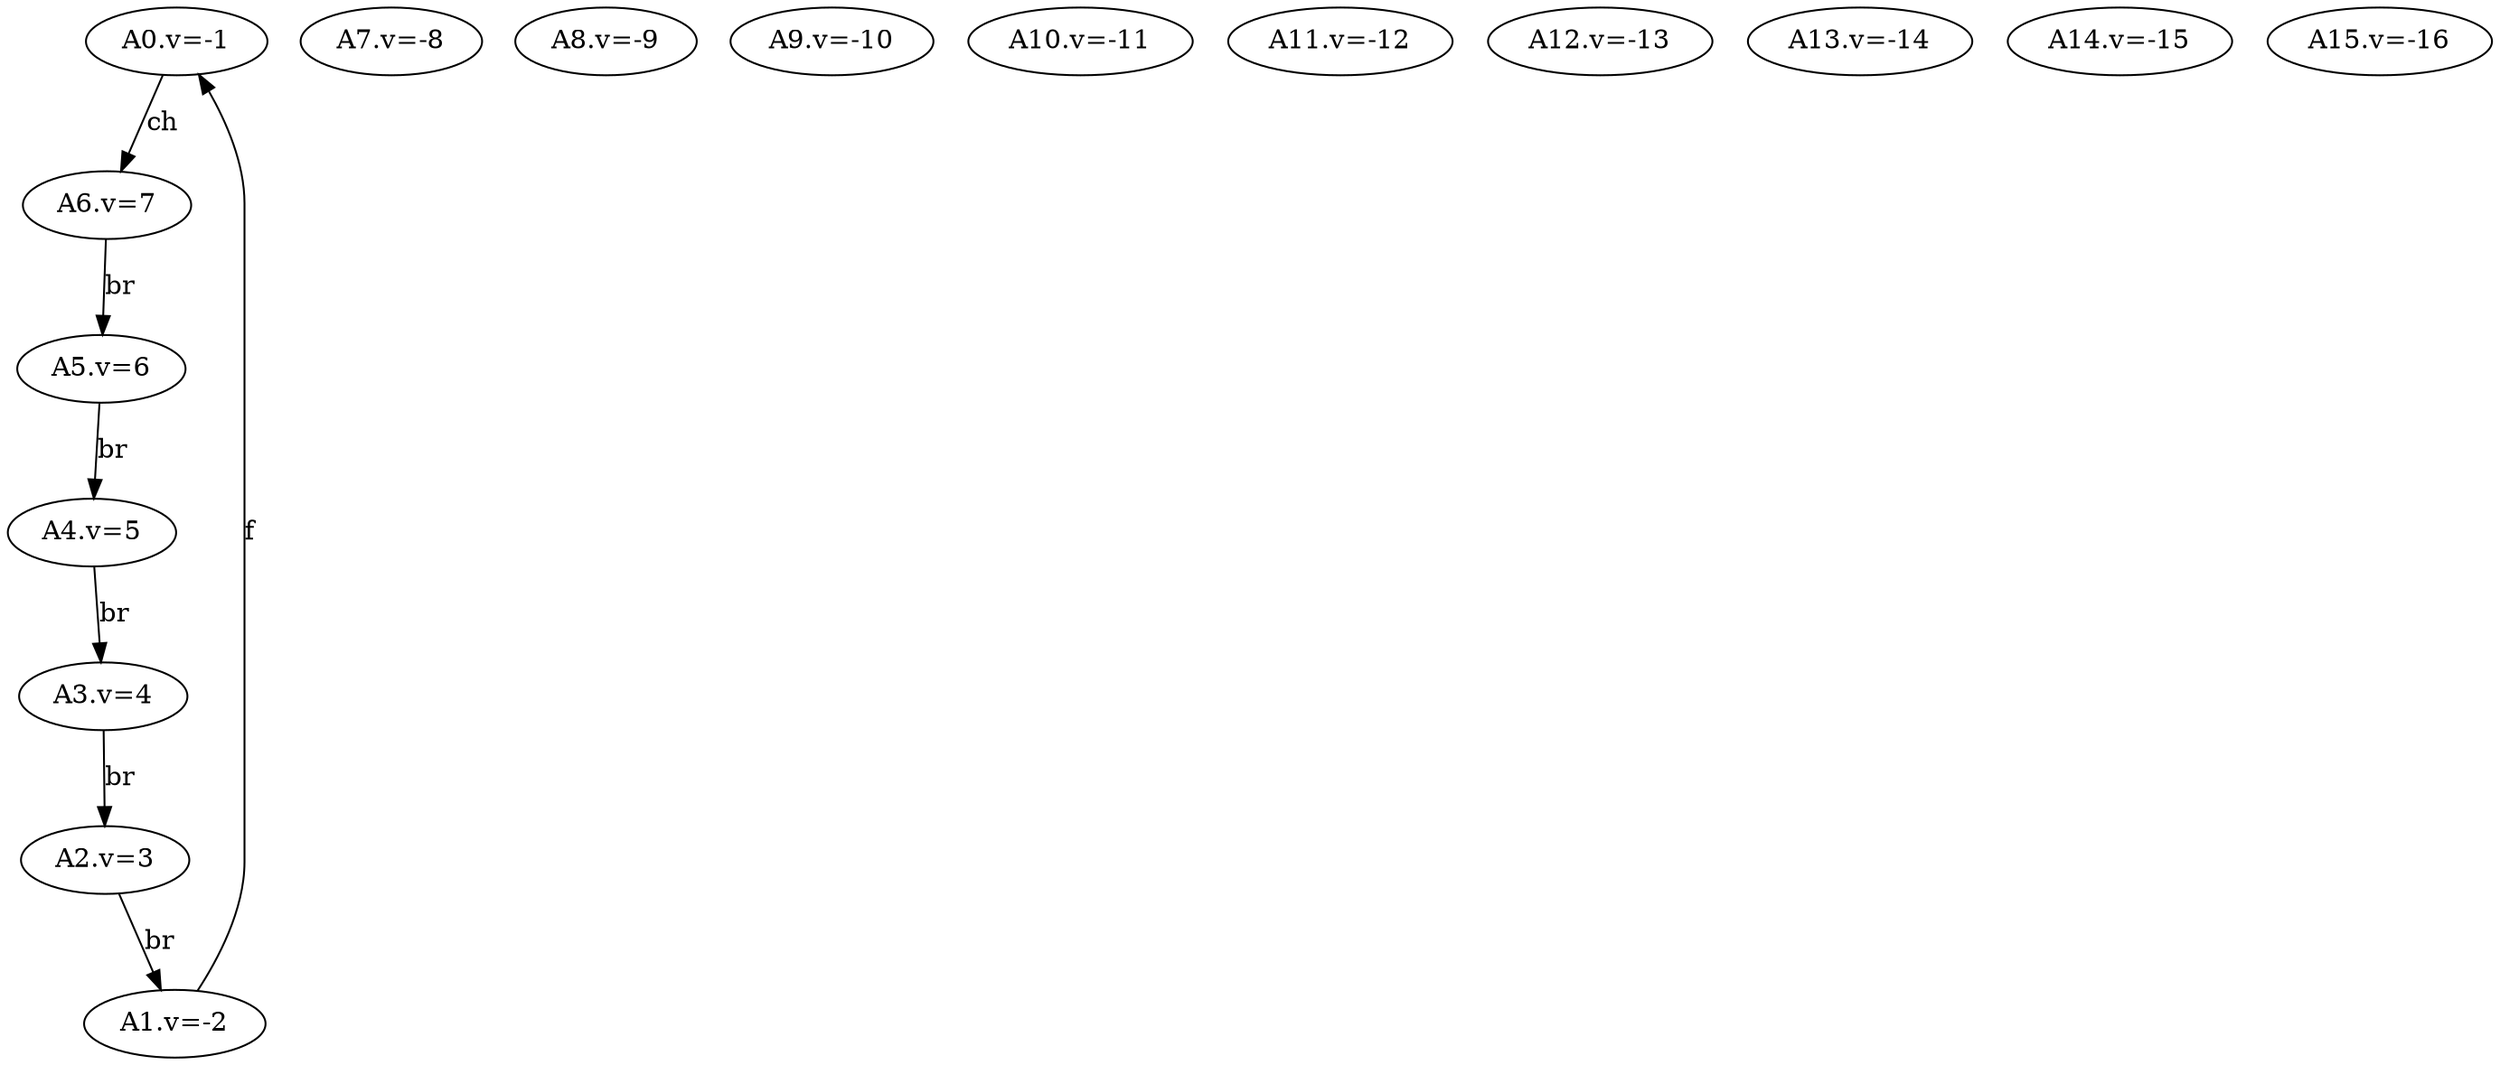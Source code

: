 digraph {
A0 [label="A0.v=-1"]
A1 [label="A1.v=-2"]
A2 [label="A2.v=3"]
A3 [label="A3.v=4"]
A4 [label="A4.v=5"]
A5 [label="A5.v=6"]
A6 [label="A6.v=7"]
A7 [label="A7.v=-8"]
A8 [label="A8.v=-9"]
A9 [label="A9.v=-10"]
A10 [label="A10.v=-11"]
A11 [label="A11.v=-12"]
A12 [label="A12.v=-13"]
A13 [label="A13.v=-14"]
A14 [label="A14.v=-15"]
A15 [label="A15.v=-16"]
A0 -> A6 [label="ch"]
A1 -> A0 [label="f"]
A2 -> A1 [label="br"]
A3 -> A2 [label="br"]
A4 -> A3 [label="br"]
A5 -> A4 [label="br"]
A6 -> A5 [label="br"]
}
